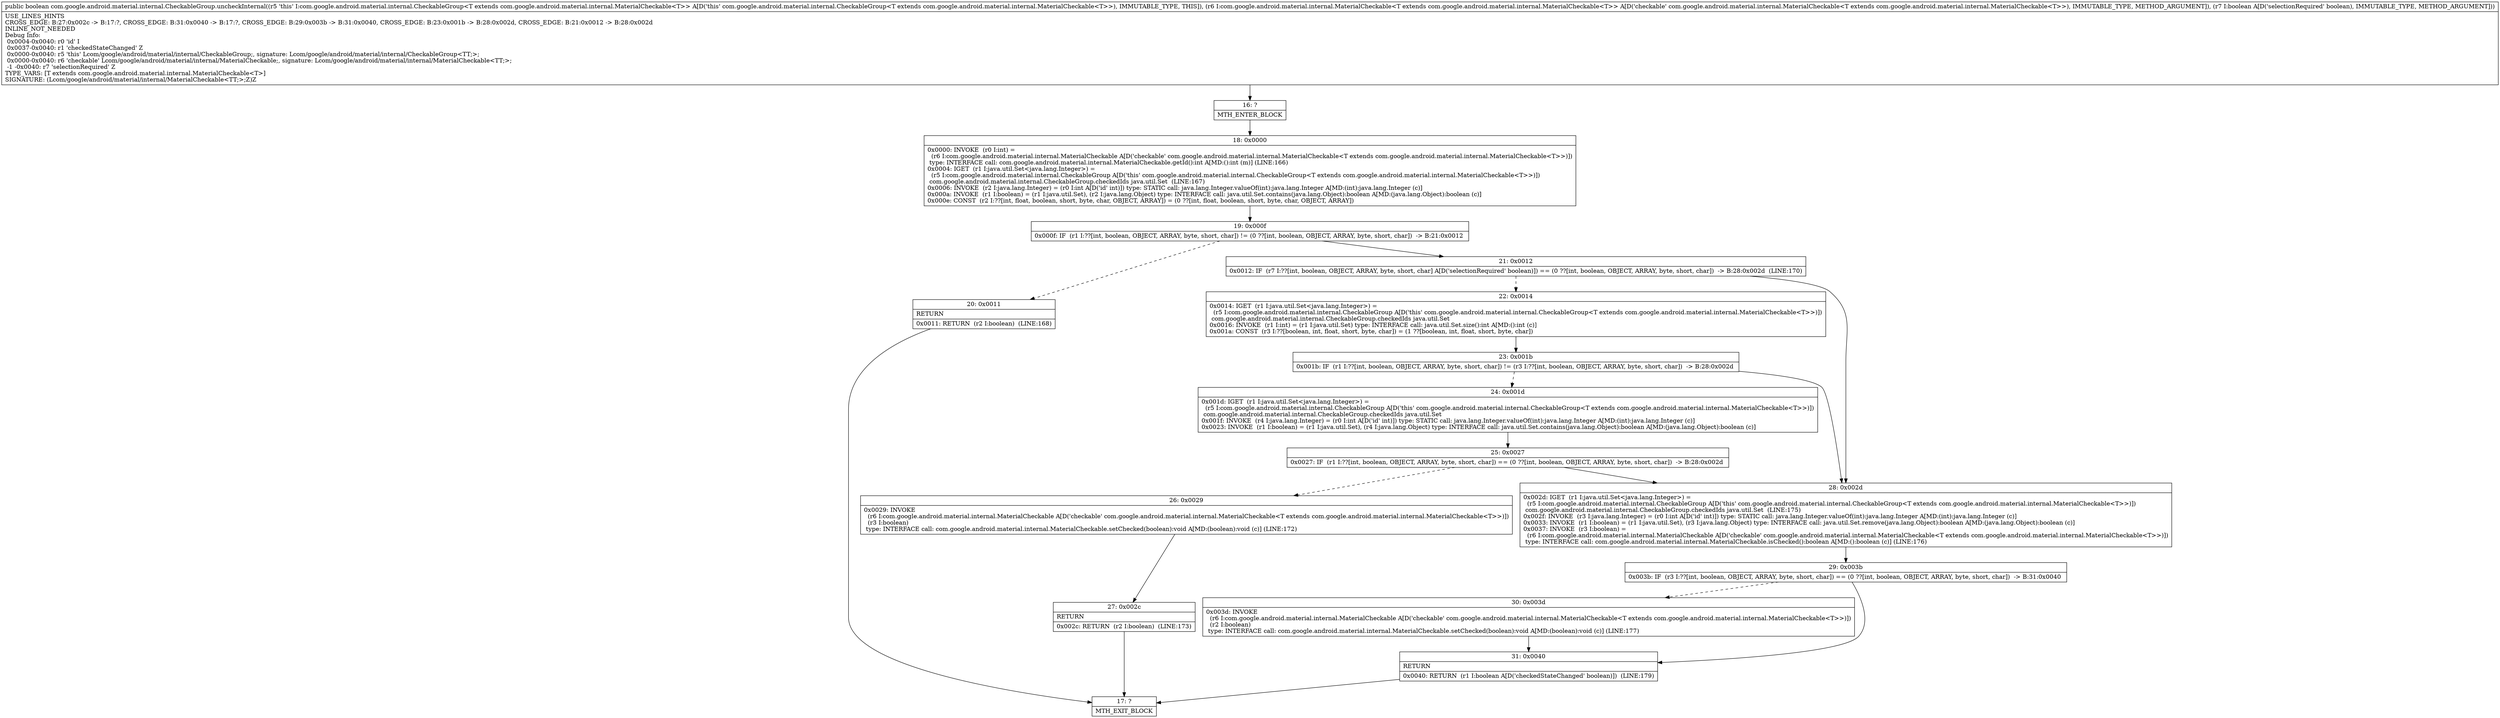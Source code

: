 digraph "CFG forcom.google.android.material.internal.CheckableGroup.uncheckInternal(Lcom\/google\/android\/material\/internal\/MaterialCheckable;Z)Z" {
Node_16 [shape=record,label="{16\:\ ?|MTH_ENTER_BLOCK\l}"];
Node_18 [shape=record,label="{18\:\ 0x0000|0x0000: INVOKE  (r0 I:int) = \l  (r6 I:com.google.android.material.internal.MaterialCheckable A[D('checkable' com.google.android.material.internal.MaterialCheckable\<T extends com.google.android.material.internal.MaterialCheckable\<T\>\>)])\l type: INTERFACE call: com.google.android.material.internal.MaterialCheckable.getId():int A[MD:():int (m)] (LINE:166)\l0x0004: IGET  (r1 I:java.util.Set\<java.lang.Integer\>) = \l  (r5 I:com.google.android.material.internal.CheckableGroup A[D('this' com.google.android.material.internal.CheckableGroup\<T extends com.google.android.material.internal.MaterialCheckable\<T\>\>)])\l com.google.android.material.internal.CheckableGroup.checkedIds java.util.Set  (LINE:167)\l0x0006: INVOKE  (r2 I:java.lang.Integer) = (r0 I:int A[D('id' int)]) type: STATIC call: java.lang.Integer.valueOf(int):java.lang.Integer A[MD:(int):java.lang.Integer (c)]\l0x000a: INVOKE  (r1 I:boolean) = (r1 I:java.util.Set), (r2 I:java.lang.Object) type: INTERFACE call: java.util.Set.contains(java.lang.Object):boolean A[MD:(java.lang.Object):boolean (c)]\l0x000e: CONST  (r2 I:??[int, float, boolean, short, byte, char, OBJECT, ARRAY]) = (0 ??[int, float, boolean, short, byte, char, OBJECT, ARRAY]) \l}"];
Node_19 [shape=record,label="{19\:\ 0x000f|0x000f: IF  (r1 I:??[int, boolean, OBJECT, ARRAY, byte, short, char]) != (0 ??[int, boolean, OBJECT, ARRAY, byte, short, char])  \-\> B:21:0x0012 \l}"];
Node_20 [shape=record,label="{20\:\ 0x0011|RETURN\l|0x0011: RETURN  (r2 I:boolean)  (LINE:168)\l}"];
Node_17 [shape=record,label="{17\:\ ?|MTH_EXIT_BLOCK\l}"];
Node_21 [shape=record,label="{21\:\ 0x0012|0x0012: IF  (r7 I:??[int, boolean, OBJECT, ARRAY, byte, short, char] A[D('selectionRequired' boolean)]) == (0 ??[int, boolean, OBJECT, ARRAY, byte, short, char])  \-\> B:28:0x002d  (LINE:170)\l}"];
Node_22 [shape=record,label="{22\:\ 0x0014|0x0014: IGET  (r1 I:java.util.Set\<java.lang.Integer\>) = \l  (r5 I:com.google.android.material.internal.CheckableGroup A[D('this' com.google.android.material.internal.CheckableGroup\<T extends com.google.android.material.internal.MaterialCheckable\<T\>\>)])\l com.google.android.material.internal.CheckableGroup.checkedIds java.util.Set \l0x0016: INVOKE  (r1 I:int) = (r1 I:java.util.Set) type: INTERFACE call: java.util.Set.size():int A[MD:():int (c)]\l0x001a: CONST  (r3 I:??[boolean, int, float, short, byte, char]) = (1 ??[boolean, int, float, short, byte, char]) \l}"];
Node_23 [shape=record,label="{23\:\ 0x001b|0x001b: IF  (r1 I:??[int, boolean, OBJECT, ARRAY, byte, short, char]) != (r3 I:??[int, boolean, OBJECT, ARRAY, byte, short, char])  \-\> B:28:0x002d \l}"];
Node_24 [shape=record,label="{24\:\ 0x001d|0x001d: IGET  (r1 I:java.util.Set\<java.lang.Integer\>) = \l  (r5 I:com.google.android.material.internal.CheckableGroup A[D('this' com.google.android.material.internal.CheckableGroup\<T extends com.google.android.material.internal.MaterialCheckable\<T\>\>)])\l com.google.android.material.internal.CheckableGroup.checkedIds java.util.Set \l0x001f: INVOKE  (r4 I:java.lang.Integer) = (r0 I:int A[D('id' int)]) type: STATIC call: java.lang.Integer.valueOf(int):java.lang.Integer A[MD:(int):java.lang.Integer (c)]\l0x0023: INVOKE  (r1 I:boolean) = (r1 I:java.util.Set), (r4 I:java.lang.Object) type: INTERFACE call: java.util.Set.contains(java.lang.Object):boolean A[MD:(java.lang.Object):boolean (c)]\l}"];
Node_25 [shape=record,label="{25\:\ 0x0027|0x0027: IF  (r1 I:??[int, boolean, OBJECT, ARRAY, byte, short, char]) == (0 ??[int, boolean, OBJECT, ARRAY, byte, short, char])  \-\> B:28:0x002d \l}"];
Node_26 [shape=record,label="{26\:\ 0x0029|0x0029: INVOKE  \l  (r6 I:com.google.android.material.internal.MaterialCheckable A[D('checkable' com.google.android.material.internal.MaterialCheckable\<T extends com.google.android.material.internal.MaterialCheckable\<T\>\>)])\l  (r3 I:boolean)\l type: INTERFACE call: com.google.android.material.internal.MaterialCheckable.setChecked(boolean):void A[MD:(boolean):void (c)] (LINE:172)\l}"];
Node_27 [shape=record,label="{27\:\ 0x002c|RETURN\l|0x002c: RETURN  (r2 I:boolean)  (LINE:173)\l}"];
Node_28 [shape=record,label="{28\:\ 0x002d|0x002d: IGET  (r1 I:java.util.Set\<java.lang.Integer\>) = \l  (r5 I:com.google.android.material.internal.CheckableGroup A[D('this' com.google.android.material.internal.CheckableGroup\<T extends com.google.android.material.internal.MaterialCheckable\<T\>\>)])\l com.google.android.material.internal.CheckableGroup.checkedIds java.util.Set  (LINE:175)\l0x002f: INVOKE  (r3 I:java.lang.Integer) = (r0 I:int A[D('id' int)]) type: STATIC call: java.lang.Integer.valueOf(int):java.lang.Integer A[MD:(int):java.lang.Integer (c)]\l0x0033: INVOKE  (r1 I:boolean) = (r1 I:java.util.Set), (r3 I:java.lang.Object) type: INTERFACE call: java.util.Set.remove(java.lang.Object):boolean A[MD:(java.lang.Object):boolean (c)]\l0x0037: INVOKE  (r3 I:boolean) = \l  (r6 I:com.google.android.material.internal.MaterialCheckable A[D('checkable' com.google.android.material.internal.MaterialCheckable\<T extends com.google.android.material.internal.MaterialCheckable\<T\>\>)])\l type: INTERFACE call: com.google.android.material.internal.MaterialCheckable.isChecked():boolean A[MD:():boolean (c)] (LINE:176)\l}"];
Node_29 [shape=record,label="{29\:\ 0x003b|0x003b: IF  (r3 I:??[int, boolean, OBJECT, ARRAY, byte, short, char]) == (0 ??[int, boolean, OBJECT, ARRAY, byte, short, char])  \-\> B:31:0x0040 \l}"];
Node_30 [shape=record,label="{30\:\ 0x003d|0x003d: INVOKE  \l  (r6 I:com.google.android.material.internal.MaterialCheckable A[D('checkable' com.google.android.material.internal.MaterialCheckable\<T extends com.google.android.material.internal.MaterialCheckable\<T\>\>)])\l  (r2 I:boolean)\l type: INTERFACE call: com.google.android.material.internal.MaterialCheckable.setChecked(boolean):void A[MD:(boolean):void (c)] (LINE:177)\l}"];
Node_31 [shape=record,label="{31\:\ 0x0040|RETURN\l|0x0040: RETURN  (r1 I:boolean A[D('checkedStateChanged' boolean)])  (LINE:179)\l}"];
MethodNode[shape=record,label="{public boolean com.google.android.material.internal.CheckableGroup.uncheckInternal((r5 'this' I:com.google.android.material.internal.CheckableGroup\<T extends com.google.android.material.internal.MaterialCheckable\<T\>\> A[D('this' com.google.android.material.internal.CheckableGroup\<T extends com.google.android.material.internal.MaterialCheckable\<T\>\>), IMMUTABLE_TYPE, THIS]), (r6 I:com.google.android.material.internal.MaterialCheckable\<T extends com.google.android.material.internal.MaterialCheckable\<T\>\> A[D('checkable' com.google.android.material.internal.MaterialCheckable\<T extends com.google.android.material.internal.MaterialCheckable\<T\>\>), IMMUTABLE_TYPE, METHOD_ARGUMENT]), (r7 I:boolean A[D('selectionRequired' boolean), IMMUTABLE_TYPE, METHOD_ARGUMENT]))  | USE_LINES_HINTS\lCROSS_EDGE: B:27:0x002c \-\> B:17:?, CROSS_EDGE: B:31:0x0040 \-\> B:17:?, CROSS_EDGE: B:29:0x003b \-\> B:31:0x0040, CROSS_EDGE: B:23:0x001b \-\> B:28:0x002d, CROSS_EDGE: B:21:0x0012 \-\> B:28:0x002d\lINLINE_NOT_NEEDED\lDebug Info:\l  0x0004\-0x0040: r0 'id' I\l  0x0037\-0x0040: r1 'checkedStateChanged' Z\l  0x0000\-0x0040: r5 'this' Lcom\/google\/android\/material\/internal\/CheckableGroup;, signature: Lcom\/google\/android\/material\/internal\/CheckableGroup\<TT;\>;\l  0x0000\-0x0040: r6 'checkable' Lcom\/google\/android\/material\/internal\/MaterialCheckable;, signature: Lcom\/google\/android\/material\/internal\/MaterialCheckable\<TT;\>;\l  \-1 \-0x0040: r7 'selectionRequired' Z\lTYPE_VARS: [T extends com.google.android.material.internal.MaterialCheckable\<T\>]\lSIGNATURE: (Lcom\/google\/android\/material\/internal\/MaterialCheckable\<TT;\>;Z)Z\l}"];
MethodNode -> Node_16;Node_16 -> Node_18;
Node_18 -> Node_19;
Node_19 -> Node_20[style=dashed];
Node_19 -> Node_21;
Node_20 -> Node_17;
Node_21 -> Node_22[style=dashed];
Node_21 -> Node_28;
Node_22 -> Node_23;
Node_23 -> Node_24[style=dashed];
Node_23 -> Node_28;
Node_24 -> Node_25;
Node_25 -> Node_26[style=dashed];
Node_25 -> Node_28;
Node_26 -> Node_27;
Node_27 -> Node_17;
Node_28 -> Node_29;
Node_29 -> Node_30[style=dashed];
Node_29 -> Node_31;
Node_30 -> Node_31;
Node_31 -> Node_17;
}

